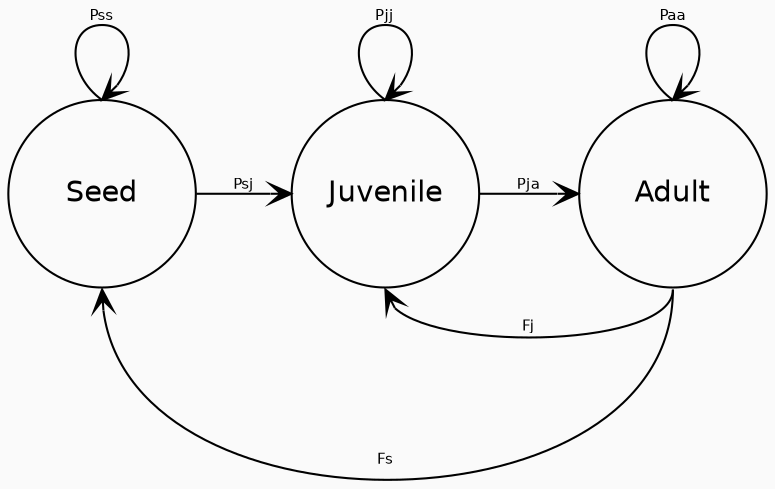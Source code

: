 graph dot {
  graph [
    fontsize = 10,
    rankdir = LR,
    bgcolor = "#fafafa"
    ]
  node [
    shape = circle,
    fontname = Helvetica,
    fixedsize = true,
    height = 1.25
    ]
  0 [label = "Seed"]
  1 [label = "Juvenile"]
  2 [label = "Adult"]

  edge[
    color = black,
    dir = forward,
    fontname = Helvetica,
    fontsize = 7
  ]
  0:n -- 0:n [style = "invis"]
  0:n -- 0:n [
    arrowhead = vee,
    label = "Pss",
    constraint = false
  ]
  0 -- 1 [
    arrowhead = vee,
    label = "Psj"
  ]
  1:n -- 1:n [style = "invis"]
  1:n -- 1:n [
    arrowhead = vee,
    label = "Pjj",
    constraint = false
  ]
  1 -- 2 [
    arrowhead = vee,
    label = "Pja"
  ]
  2:n -- 2:n [style = "invis"]
  2:n -- 2:n [
    arrowhead = vee,
    label = "Paa",
    constraint = false
  ]
  2:s -- 1:s [style = "invis"]
  2:s -- 1:s [
    arrowhead = vee,
    label = "Fj"
  ]
  2:s -- 0:s [
    arrowhead = vee,
    label = "Fs",
    constraint = false
  ]
}